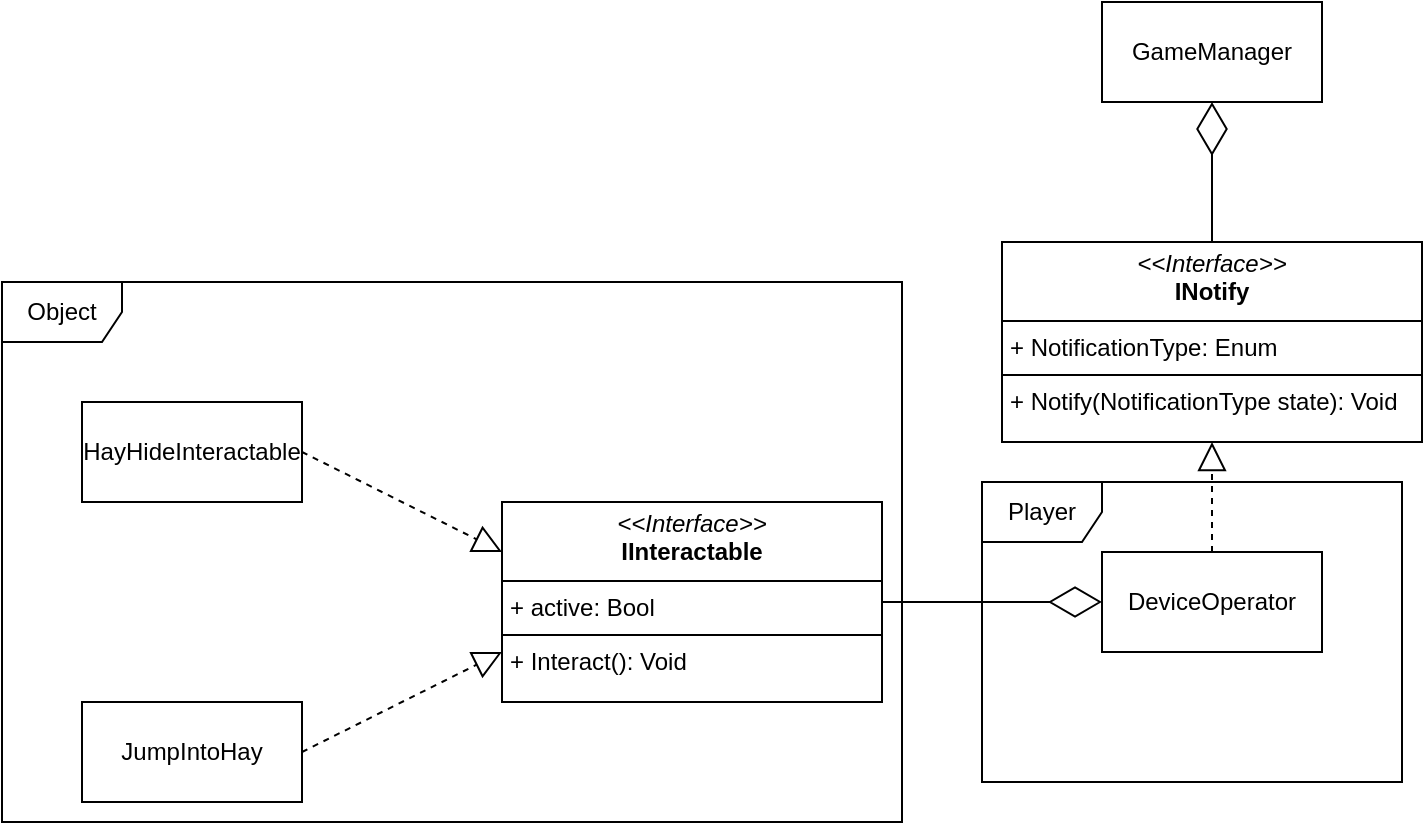 <mxfile version="26.2.13">
  <diagram name="Page-1" id="jMqK0XzvC_fWH0MMsE1X">
    <mxGraphModel dx="948" dy="653" grid="1" gridSize="10" guides="1" tooltips="1" connect="1" arrows="1" fold="1" page="1" pageScale="1" pageWidth="827" pageHeight="1169" math="0" shadow="0">
      <root>
        <mxCell id="0" />
        <mxCell id="1" parent="0" />
        <mxCell id="YDghUJEk8mV8G_ofiQXf-1" value="&lt;p style=&quot;margin:0px;margin-top:4px;text-align:center;&quot;&gt;&lt;i&gt;&amp;lt;&amp;lt;Interface&amp;gt;&amp;gt;&lt;/i&gt;&lt;br&gt;&lt;b&gt;IInteractable&lt;/b&gt;&lt;/p&gt;&lt;hr size=&quot;1&quot; style=&quot;border-style:solid;&quot;&gt;&lt;p style=&quot;margin:0px;margin-left:4px;&quot;&gt;+ active: Bool&lt;br&gt;&lt;/p&gt;&lt;hr size=&quot;1&quot; style=&quot;border-style:solid;&quot;&gt;&lt;p style=&quot;margin:0px;margin-left:4px;&quot;&gt;+ Interact(): Void&lt;br&gt;&lt;/p&gt;" style="verticalAlign=top;align=left;overflow=fill;html=1;whiteSpace=wrap;" vertex="1" parent="1">
          <mxGeometry x="320" y="270" width="190" height="100" as="geometry" />
        </mxCell>
        <mxCell id="YDghUJEk8mV8G_ofiQXf-14" value="" style="endArrow=block;dashed=1;endFill=0;endSize=12;html=1;rounded=0;exitX=1;exitY=0.5;exitDx=0;exitDy=0;entryX=0;entryY=0.25;entryDx=0;entryDy=0;" edge="1" parent="1" source="YDghUJEk8mV8G_ofiQXf-15" target="YDghUJEk8mV8G_ofiQXf-1">
          <mxGeometry width="160" relative="1" as="geometry">
            <mxPoint x="220" y="183" as="sourcePoint" />
            <mxPoint x="490" y="340" as="targetPoint" />
          </mxGeometry>
        </mxCell>
        <mxCell id="YDghUJEk8mV8G_ofiQXf-15" value="HayHideInteractable" style="html=1;whiteSpace=wrap;" vertex="1" parent="1">
          <mxGeometry x="110" y="220" width="110" height="50" as="geometry" />
        </mxCell>
        <mxCell id="YDghUJEk8mV8G_ofiQXf-16" value="JumpIntoHay" style="html=1;whiteSpace=wrap;" vertex="1" parent="1">
          <mxGeometry x="110" y="370" width="110" height="50" as="geometry" />
        </mxCell>
        <mxCell id="YDghUJEk8mV8G_ofiQXf-17" value="" style="endArrow=block;dashed=1;endFill=0;endSize=12;html=1;rounded=0;exitX=1;exitY=0.5;exitDx=0;exitDy=0;entryX=0;entryY=0.75;entryDx=0;entryDy=0;" edge="1" parent="1" source="YDghUJEk8mV8G_ofiQXf-16" target="YDghUJEk8mV8G_ofiQXf-1">
          <mxGeometry width="160" relative="1" as="geometry">
            <mxPoint x="330" y="340" as="sourcePoint" />
            <mxPoint x="490" y="340" as="targetPoint" />
          </mxGeometry>
        </mxCell>
        <mxCell id="YDghUJEk8mV8G_ofiQXf-18" value="DeviceOperator" style="html=1;whiteSpace=wrap;" vertex="1" parent="1">
          <mxGeometry x="620" y="295" width="110" height="50" as="geometry" />
        </mxCell>
        <mxCell id="YDghUJEk8mV8G_ofiQXf-20" value="" style="endArrow=diamondThin;endFill=0;endSize=24;html=1;rounded=0;exitX=1;exitY=0.5;exitDx=0;exitDy=0;entryX=0;entryY=0.5;entryDx=0;entryDy=0;" edge="1" parent="1" source="YDghUJEk8mV8G_ofiQXf-1" target="YDghUJEk8mV8G_ofiQXf-18">
          <mxGeometry width="160" relative="1" as="geometry">
            <mxPoint x="330" y="340" as="sourcePoint" />
            <mxPoint x="490" y="340" as="targetPoint" />
          </mxGeometry>
        </mxCell>
        <mxCell id="YDghUJEk8mV8G_ofiQXf-21" value="&lt;p style=&quot;margin:0px;margin-top:4px;text-align:center;&quot;&gt;&lt;i&gt;&amp;lt;&amp;lt;Interface&amp;gt;&amp;gt;&lt;/i&gt;&lt;br&gt;&lt;b&gt;INotify&lt;/b&gt;&lt;/p&gt;&lt;hr size=&quot;1&quot; style=&quot;border-style:solid;&quot;&gt;&lt;p style=&quot;margin:0px;margin-left:4px;&quot;&gt;+ NotificationType: Enum&lt;br&gt;&lt;/p&gt;&lt;hr size=&quot;1&quot; style=&quot;border-style:solid;&quot;&gt;&lt;p style=&quot;margin:0px;margin-left:4px;&quot;&gt;+ Notify(NotificationType state): Void&lt;br&gt;&lt;/p&gt;" style="verticalAlign=top;align=left;overflow=fill;html=1;whiteSpace=wrap;" vertex="1" parent="1">
          <mxGeometry x="570" y="140" width="210" height="100" as="geometry" />
        </mxCell>
        <mxCell id="YDghUJEk8mV8G_ofiQXf-22" value="" style="endArrow=block;dashed=1;endFill=0;endSize=12;html=1;rounded=0;exitX=0.5;exitY=0;exitDx=0;exitDy=0;entryX=0.5;entryY=1;entryDx=0;entryDy=0;" edge="1" parent="1" source="YDghUJEk8mV8G_ofiQXf-18" target="YDghUJEk8mV8G_ofiQXf-21">
          <mxGeometry width="160" relative="1" as="geometry">
            <mxPoint x="330" y="340" as="sourcePoint" />
            <mxPoint x="490" y="340" as="targetPoint" />
          </mxGeometry>
        </mxCell>
        <mxCell id="YDghUJEk8mV8G_ofiQXf-23" value="GameManager" style="html=1;whiteSpace=wrap;" vertex="1" parent="1">
          <mxGeometry x="620" y="20" width="110" height="50" as="geometry" />
        </mxCell>
        <mxCell id="YDghUJEk8mV8G_ofiQXf-24" value="" style="endArrow=diamondThin;endFill=0;endSize=24;html=1;rounded=0;exitX=0.5;exitY=0;exitDx=0;exitDy=0;entryX=0.5;entryY=1;entryDx=0;entryDy=0;" edge="1" parent="1" source="YDghUJEk8mV8G_ofiQXf-21" target="YDghUJEk8mV8G_ofiQXf-23">
          <mxGeometry width="160" relative="1" as="geometry">
            <mxPoint x="340" y="250" as="sourcePoint" />
            <mxPoint x="500" y="250" as="targetPoint" />
          </mxGeometry>
        </mxCell>
        <mxCell id="YDghUJEk8mV8G_ofiQXf-25" value="Object" style="shape=umlFrame;whiteSpace=wrap;html=1;pointerEvents=0;" vertex="1" parent="1">
          <mxGeometry x="70" y="160" width="450" height="270" as="geometry" />
        </mxCell>
        <mxCell id="YDghUJEk8mV8G_ofiQXf-26" value="Player" style="shape=umlFrame;whiteSpace=wrap;html=1;pointerEvents=0;" vertex="1" parent="1">
          <mxGeometry x="560" y="260" width="210" height="150" as="geometry" />
        </mxCell>
      </root>
    </mxGraphModel>
  </diagram>
</mxfile>

